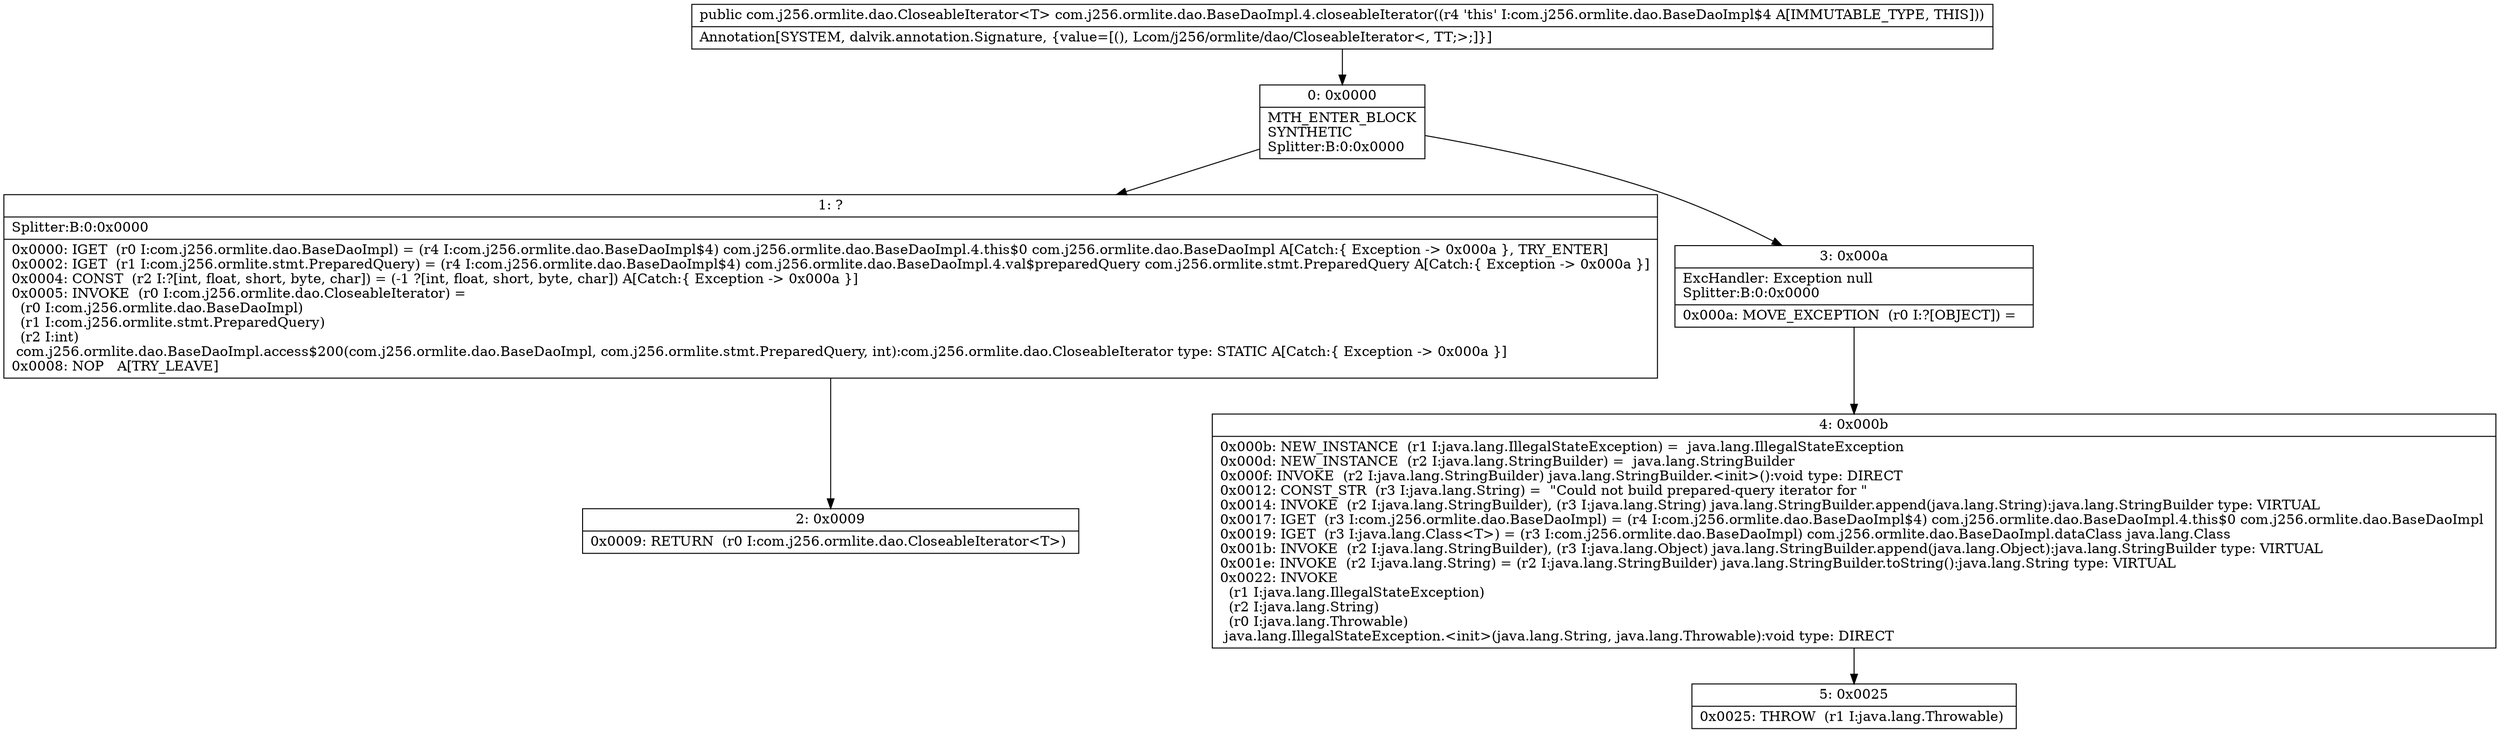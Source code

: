 digraph "CFG forcom.j256.ormlite.dao.BaseDaoImpl.4.closeableIterator()Lcom\/j256\/ormlite\/dao\/CloseableIterator;" {
Node_0 [shape=record,label="{0\:\ 0x0000|MTH_ENTER_BLOCK\lSYNTHETIC\lSplitter:B:0:0x0000\l}"];
Node_1 [shape=record,label="{1\:\ ?|Splitter:B:0:0x0000\l|0x0000: IGET  (r0 I:com.j256.ormlite.dao.BaseDaoImpl) = (r4 I:com.j256.ormlite.dao.BaseDaoImpl$4) com.j256.ormlite.dao.BaseDaoImpl.4.this$0 com.j256.ormlite.dao.BaseDaoImpl A[Catch:\{ Exception \-\> 0x000a \}, TRY_ENTER]\l0x0002: IGET  (r1 I:com.j256.ormlite.stmt.PreparedQuery) = (r4 I:com.j256.ormlite.dao.BaseDaoImpl$4) com.j256.ormlite.dao.BaseDaoImpl.4.val$preparedQuery com.j256.ormlite.stmt.PreparedQuery A[Catch:\{ Exception \-\> 0x000a \}]\l0x0004: CONST  (r2 I:?[int, float, short, byte, char]) = (\-1 ?[int, float, short, byte, char]) A[Catch:\{ Exception \-\> 0x000a \}]\l0x0005: INVOKE  (r0 I:com.j256.ormlite.dao.CloseableIterator) = \l  (r0 I:com.j256.ormlite.dao.BaseDaoImpl)\l  (r1 I:com.j256.ormlite.stmt.PreparedQuery)\l  (r2 I:int)\l com.j256.ormlite.dao.BaseDaoImpl.access$200(com.j256.ormlite.dao.BaseDaoImpl, com.j256.ormlite.stmt.PreparedQuery, int):com.j256.ormlite.dao.CloseableIterator type: STATIC A[Catch:\{ Exception \-\> 0x000a \}]\l0x0008: NOP   A[TRY_LEAVE]\l}"];
Node_2 [shape=record,label="{2\:\ 0x0009|0x0009: RETURN  (r0 I:com.j256.ormlite.dao.CloseableIterator\<T\>) \l}"];
Node_3 [shape=record,label="{3\:\ 0x000a|ExcHandler: Exception null\lSplitter:B:0:0x0000\l|0x000a: MOVE_EXCEPTION  (r0 I:?[OBJECT]) =  \l}"];
Node_4 [shape=record,label="{4\:\ 0x000b|0x000b: NEW_INSTANCE  (r1 I:java.lang.IllegalStateException) =  java.lang.IllegalStateException \l0x000d: NEW_INSTANCE  (r2 I:java.lang.StringBuilder) =  java.lang.StringBuilder \l0x000f: INVOKE  (r2 I:java.lang.StringBuilder) java.lang.StringBuilder.\<init\>():void type: DIRECT \l0x0012: CONST_STR  (r3 I:java.lang.String) =  \"Could not build prepared\-query iterator for \" \l0x0014: INVOKE  (r2 I:java.lang.StringBuilder), (r3 I:java.lang.String) java.lang.StringBuilder.append(java.lang.String):java.lang.StringBuilder type: VIRTUAL \l0x0017: IGET  (r3 I:com.j256.ormlite.dao.BaseDaoImpl) = (r4 I:com.j256.ormlite.dao.BaseDaoImpl$4) com.j256.ormlite.dao.BaseDaoImpl.4.this$0 com.j256.ormlite.dao.BaseDaoImpl \l0x0019: IGET  (r3 I:java.lang.Class\<T\>) = (r3 I:com.j256.ormlite.dao.BaseDaoImpl) com.j256.ormlite.dao.BaseDaoImpl.dataClass java.lang.Class \l0x001b: INVOKE  (r2 I:java.lang.StringBuilder), (r3 I:java.lang.Object) java.lang.StringBuilder.append(java.lang.Object):java.lang.StringBuilder type: VIRTUAL \l0x001e: INVOKE  (r2 I:java.lang.String) = (r2 I:java.lang.StringBuilder) java.lang.StringBuilder.toString():java.lang.String type: VIRTUAL \l0x0022: INVOKE  \l  (r1 I:java.lang.IllegalStateException)\l  (r2 I:java.lang.String)\l  (r0 I:java.lang.Throwable)\l java.lang.IllegalStateException.\<init\>(java.lang.String, java.lang.Throwable):void type: DIRECT \l}"];
Node_5 [shape=record,label="{5\:\ 0x0025|0x0025: THROW  (r1 I:java.lang.Throwable) \l}"];
MethodNode[shape=record,label="{public com.j256.ormlite.dao.CloseableIterator\<T\> com.j256.ormlite.dao.BaseDaoImpl.4.closeableIterator((r4 'this' I:com.j256.ormlite.dao.BaseDaoImpl$4 A[IMMUTABLE_TYPE, THIS]))  | Annotation[SYSTEM, dalvik.annotation.Signature, \{value=[(), Lcom\/j256\/ormlite\/dao\/CloseableIterator\<, TT;\>;]\}]\l}"];
MethodNode -> Node_0;
Node_0 -> Node_1;
Node_0 -> Node_3;
Node_1 -> Node_2;
Node_3 -> Node_4;
Node_4 -> Node_5;
}

